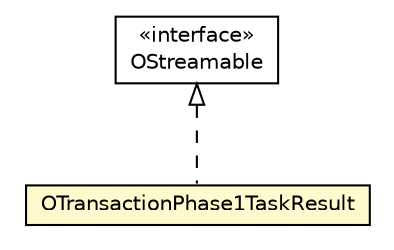 #!/usr/local/bin/dot
#
# Class diagram 
# Generated by UMLGraph version R5_6-24-gf6e263 (http://www.umlgraph.org/)
#

digraph G {
	edge [fontname="Helvetica",fontsize=10,labelfontname="Helvetica",labelfontsize=10];
	node [fontname="Helvetica",fontsize=10,shape=plaintext];
	nodesep=0.25;
	ranksep=0.5;
	// com.orientechnologies.orient.core.serialization.OStreamable
	c7261776 [label=<<table title="com.orientechnologies.orient.core.serialization.OStreamable" border="0" cellborder="1" cellspacing="0" cellpadding="2" port="p" href="../../../../core/serialization/OStreamable.html">
		<tr><td><table border="0" cellspacing="0" cellpadding="1">
<tr><td align="center" balign="center"> &#171;interface&#187; </td></tr>
<tr><td align="center" balign="center"> OStreamable </td></tr>
		</table></td></tr>
		</table>>, URL="../../../../core/serialization/OStreamable.html", fontname="Helvetica", fontcolor="black", fontsize=10.0];
	// com.orientechnologies.orient.server.distributed.impl.task.OTransactionPhase1TaskResult
	c7263055 [label=<<table title="com.orientechnologies.orient.server.distributed.impl.task.OTransactionPhase1TaskResult" border="0" cellborder="1" cellspacing="0" cellpadding="2" port="p" bgcolor="lemonChiffon" href="./OTransactionPhase1TaskResult.html">
		<tr><td><table border="0" cellspacing="0" cellpadding="1">
<tr><td align="center" balign="center"> OTransactionPhase1TaskResult </td></tr>
		</table></td></tr>
		</table>>, URL="./OTransactionPhase1TaskResult.html", fontname="Helvetica", fontcolor="black", fontsize=10.0];
	//com.orientechnologies.orient.server.distributed.impl.task.OTransactionPhase1TaskResult implements com.orientechnologies.orient.core.serialization.OStreamable
	c7261776:p -> c7263055:p [dir=back,arrowtail=empty,style=dashed];
}

